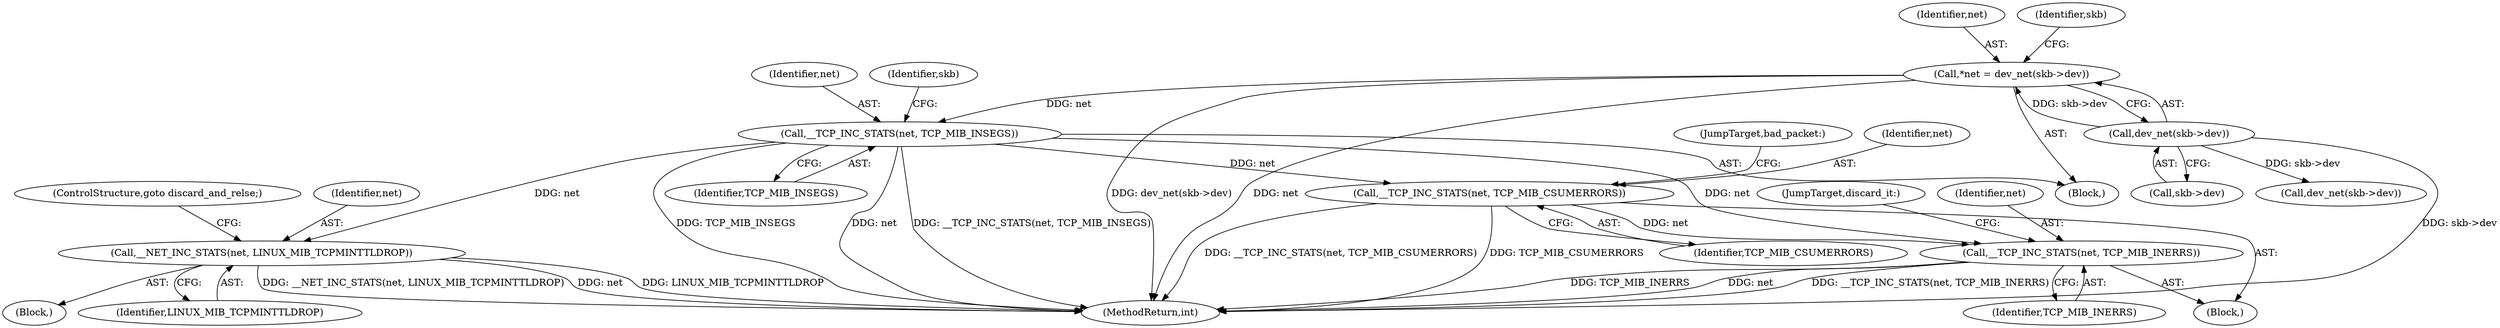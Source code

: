 digraph "0_linux_ac6e780070e30e4c35bd395acfe9191e6268bdd3@pointer" {
"1000128" [label="(Call,__TCP_INC_STATS(net, TCP_MIB_INSEGS))"];
"1000110" [label="(Call,*net = dev_net(skb->dev))"];
"1000112" [label="(Call,dev_net(skb->dev))"];
"1000392" [label="(Call,__NET_INC_STATS(net, LINUX_MIB_TCPMINTTLDROP))"];
"1000488" [label="(Call,__TCP_INC_STATS(net, TCP_MIB_CSUMERRORS))"];
"1000492" [label="(Call,__TCP_INC_STATS(net, TCP_MIB_INERRS))"];
"1000486" [label="(Block,)"];
"1000128" [label="(Call,__TCP_INC_STATS(net, TCP_MIB_INSEGS))"];
"1000490" [label="(Identifier,TCP_MIB_CSUMERRORS)"];
"1000491" [label="(JumpTarget,bad_packet:)"];
"1000500" [label="(JumpTarget,discard_it:)"];
"1000130" [label="(Identifier,TCP_MIB_INSEGS)"];
"1000111" [label="(Identifier,net)"];
"1000110" [label="(Call,*net = dev_net(skb->dev))"];
"1000113" [label="(Call,skb->dev)"];
"1000494" [label="(Identifier,TCP_MIB_INERRS)"];
"1000108" [label="(Block,)"];
"1000492" [label="(Call,__TCP_INC_STATS(net, TCP_MIB_INERRS))"];
"1000391" [label="(Block,)"];
"1000488" [label="(Call,__TCP_INC_STATS(net, TCP_MIB_CSUMERRORS))"];
"1000393" [label="(Identifier,net)"];
"1000124" [label="(Identifier,skb)"];
"1000129" [label="(Identifier,net)"];
"1000489" [label="(Identifier,net)"];
"1000112" [label="(Call,dev_net(skb->dev))"];
"1000493" [label="(Identifier,net)"];
"1000134" [label="(Identifier,skb)"];
"1000547" [label="(Call,dev_net(skb->dev))"];
"1000598" [label="(MethodReturn,int)"];
"1000394" [label="(Identifier,LINUX_MIB_TCPMINTTLDROP)"];
"1000395" [label="(ControlStructure,goto discard_and_relse;)"];
"1000392" [label="(Call,__NET_INC_STATS(net, LINUX_MIB_TCPMINTTLDROP))"];
"1000128" -> "1000108"  [label="AST: "];
"1000128" -> "1000130"  [label="CFG: "];
"1000129" -> "1000128"  [label="AST: "];
"1000130" -> "1000128"  [label="AST: "];
"1000134" -> "1000128"  [label="CFG: "];
"1000128" -> "1000598"  [label="DDG: TCP_MIB_INSEGS"];
"1000128" -> "1000598"  [label="DDG: net"];
"1000128" -> "1000598"  [label="DDG: __TCP_INC_STATS(net, TCP_MIB_INSEGS)"];
"1000110" -> "1000128"  [label="DDG: net"];
"1000128" -> "1000392"  [label="DDG: net"];
"1000128" -> "1000488"  [label="DDG: net"];
"1000128" -> "1000492"  [label="DDG: net"];
"1000110" -> "1000108"  [label="AST: "];
"1000110" -> "1000112"  [label="CFG: "];
"1000111" -> "1000110"  [label="AST: "];
"1000112" -> "1000110"  [label="AST: "];
"1000124" -> "1000110"  [label="CFG: "];
"1000110" -> "1000598"  [label="DDG: dev_net(skb->dev)"];
"1000110" -> "1000598"  [label="DDG: net"];
"1000112" -> "1000110"  [label="DDG: skb->dev"];
"1000112" -> "1000113"  [label="CFG: "];
"1000113" -> "1000112"  [label="AST: "];
"1000112" -> "1000598"  [label="DDG: skb->dev"];
"1000112" -> "1000547"  [label="DDG: skb->dev"];
"1000392" -> "1000391"  [label="AST: "];
"1000392" -> "1000394"  [label="CFG: "];
"1000393" -> "1000392"  [label="AST: "];
"1000394" -> "1000392"  [label="AST: "];
"1000395" -> "1000392"  [label="CFG: "];
"1000392" -> "1000598"  [label="DDG: LINUX_MIB_TCPMINTTLDROP"];
"1000392" -> "1000598"  [label="DDG: __NET_INC_STATS(net, LINUX_MIB_TCPMINTTLDROP)"];
"1000392" -> "1000598"  [label="DDG: net"];
"1000488" -> "1000486"  [label="AST: "];
"1000488" -> "1000490"  [label="CFG: "];
"1000489" -> "1000488"  [label="AST: "];
"1000490" -> "1000488"  [label="AST: "];
"1000491" -> "1000488"  [label="CFG: "];
"1000488" -> "1000598"  [label="DDG: __TCP_INC_STATS(net, TCP_MIB_CSUMERRORS)"];
"1000488" -> "1000598"  [label="DDG: TCP_MIB_CSUMERRORS"];
"1000488" -> "1000492"  [label="DDG: net"];
"1000492" -> "1000486"  [label="AST: "];
"1000492" -> "1000494"  [label="CFG: "];
"1000493" -> "1000492"  [label="AST: "];
"1000494" -> "1000492"  [label="AST: "];
"1000500" -> "1000492"  [label="CFG: "];
"1000492" -> "1000598"  [label="DDG: TCP_MIB_INERRS"];
"1000492" -> "1000598"  [label="DDG: net"];
"1000492" -> "1000598"  [label="DDG: __TCP_INC_STATS(net, TCP_MIB_INERRS)"];
}
